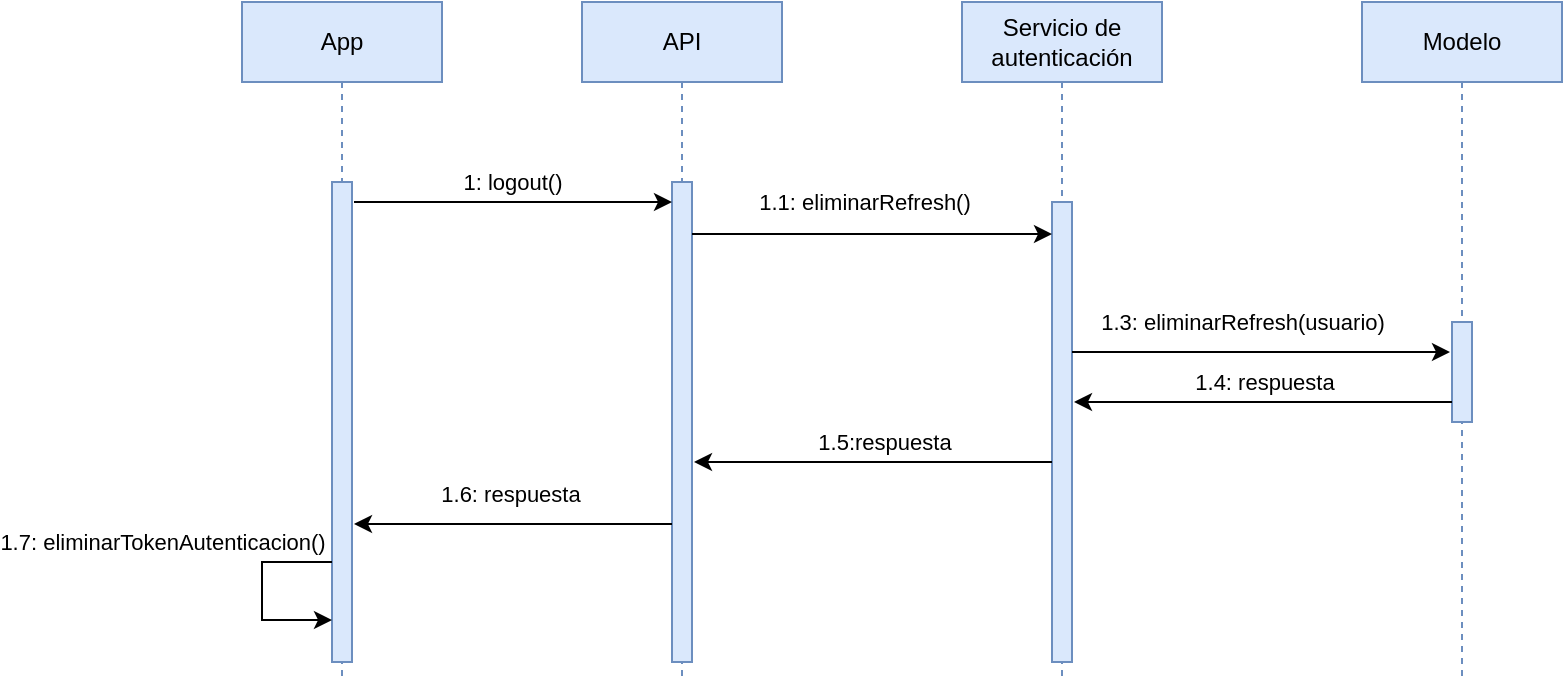 <mxfile>
    <diagram id="TQFV_ZYHpwarfMyc25AP" name="Page-1">
        <mxGraphModel dx="2472" dy="904" grid="1" gridSize="10" guides="1" tooltips="1" connect="1" arrows="1" fold="1" page="1" pageScale="1" pageWidth="827" pageHeight="1169" math="0" shadow="0">
            <root>
                <mxCell id="0"/>
                <mxCell id="1" parent="0"/>
                <mxCell id="YmfHAs4OdKaFVAlsUWCm-2" value="API" style="shape=umlLifeline;perimeter=lifelinePerimeter;whiteSpace=wrap;html=1;container=1;collapsible=0;recursiveResize=0;outlineConnect=0;fillColor=#dae8fc;strokeColor=#6c8ebf;" parent="1" vertex="1">
                    <mxGeometry x="250" y="160" width="100" height="340" as="geometry"/>
                </mxCell>
                <mxCell id="YmfHAs4OdKaFVAlsUWCm-6" value="" style="html=1;points=[];perimeter=orthogonalPerimeter;fillColor=#dae8fc;strokeColor=#6c8ebf;" parent="YmfHAs4OdKaFVAlsUWCm-2" vertex="1">
                    <mxGeometry x="45" y="90" width="10" height="240" as="geometry"/>
                </mxCell>
                <mxCell id="YmfHAs4OdKaFVAlsUWCm-3" value="&lt;div&gt;Servicio de autenticación&lt;/div&gt;" style="shape=umlLifeline;perimeter=lifelinePerimeter;whiteSpace=wrap;html=1;container=1;collapsible=0;recursiveResize=0;outlineConnect=0;fillColor=#dae8fc;strokeColor=#6c8ebf;" parent="1" vertex="1">
                    <mxGeometry x="440" y="160" width="100" height="340" as="geometry"/>
                </mxCell>
                <mxCell id="YmfHAs4OdKaFVAlsUWCm-8" value="" style="html=1;points=[];perimeter=orthogonalPerimeter;fillColor=#dae8fc;strokeColor=#6c8ebf;" parent="YmfHAs4OdKaFVAlsUWCm-3" vertex="1">
                    <mxGeometry x="45" y="100" width="10" height="230" as="geometry"/>
                </mxCell>
                <mxCell id="YmfHAs4OdKaFVAlsUWCm-4" value="Modelo" style="shape=umlLifeline;perimeter=lifelinePerimeter;whiteSpace=wrap;html=1;container=1;collapsible=0;recursiveResize=0;outlineConnect=0;fillColor=#dae8fc;strokeColor=#6c8ebf;" parent="1" vertex="1">
                    <mxGeometry x="640" y="160" width="100" height="340" as="geometry"/>
                </mxCell>
                <mxCell id="YmfHAs4OdKaFVAlsUWCm-11" value="" style="html=1;points=[];perimeter=orthogonalPerimeter;fillColor=#dae8fc;strokeColor=#6c8ebf;" parent="YmfHAs4OdKaFVAlsUWCm-4" vertex="1">
                    <mxGeometry x="45" y="160" width="10" height="50" as="geometry"/>
                </mxCell>
                <mxCell id="YmfHAs4OdKaFVAlsUWCm-7" style="edgeStyle=orthogonalEdgeStyle;rounded=0;orthogonalLoop=1;jettySize=auto;html=1;" parent="1" edge="1">
                    <mxGeometry relative="1" as="geometry">
                        <mxPoint x="136" y="260" as="sourcePoint"/>
                        <mxPoint x="295" y="260" as="targetPoint"/>
                        <Array as="points">
                            <mxPoint x="136" y="260"/>
                        </Array>
                    </mxGeometry>
                </mxCell>
                <mxCell id="YmfHAs4OdKaFVAlsUWCm-21" value="1: logout()" style="edgeLabel;html=1;align=center;verticalAlign=middle;resizable=0;points=[];" parent="YmfHAs4OdKaFVAlsUWCm-7" vertex="1" connectable="0">
                    <mxGeometry x="0.237" y="-2" relative="1" as="geometry">
                        <mxPoint x="-20" y="-12" as="offset"/>
                    </mxGeometry>
                </mxCell>
                <mxCell id="YmfHAs4OdKaFVAlsUWCm-9" style="edgeStyle=orthogonalEdgeStyle;rounded=0;orthogonalLoop=1;jettySize=auto;html=1;" parent="1" source="YmfHAs4OdKaFVAlsUWCm-6" edge="1">
                    <mxGeometry relative="1" as="geometry">
                        <mxPoint x="485" y="276" as="targetPoint"/>
                        <Array as="points">
                            <mxPoint x="380" y="276"/>
                            <mxPoint x="380" y="276"/>
                        </Array>
                    </mxGeometry>
                </mxCell>
                <mxCell id="YmfHAs4OdKaFVAlsUWCm-22" value="1.1: eliminarRefresh()" style="edgeLabel;html=1;align=center;verticalAlign=middle;resizable=0;points=[];" parent="YmfHAs4OdKaFVAlsUWCm-9" vertex="1" connectable="0">
                    <mxGeometry x="-0.316" y="-3" relative="1" as="geometry">
                        <mxPoint x="24" y="-19" as="offset"/>
                    </mxGeometry>
                </mxCell>
                <mxCell id="YmfHAs4OdKaFVAlsUWCm-14" style="edgeStyle=orthogonalEdgeStyle;rounded=0;orthogonalLoop=1;jettySize=auto;html=1;" parent="1" source="YmfHAs4OdKaFVAlsUWCm-8" edge="1">
                    <mxGeometry relative="1" as="geometry">
                        <mxPoint x="684" y="335" as="targetPoint"/>
                        <Array as="points">
                            <mxPoint x="684" y="335"/>
                        </Array>
                    </mxGeometry>
                </mxCell>
                <mxCell id="YmfHAs4OdKaFVAlsUWCm-24" value="1.3: eliminarRefresh(usuario)" style="edgeLabel;html=1;align=center;verticalAlign=middle;resizable=0;points=[];" parent="YmfHAs4OdKaFVAlsUWCm-14" vertex="1" connectable="0">
                    <mxGeometry x="-0.783" y="-2" relative="1" as="geometry">
                        <mxPoint x="64" y="-17" as="offset"/>
                    </mxGeometry>
                </mxCell>
                <mxCell id="YmfHAs4OdKaFVAlsUWCm-15" style="edgeStyle=orthogonalEdgeStyle;rounded=0;orthogonalLoop=1;jettySize=auto;html=1;" parent="1" source="YmfHAs4OdKaFVAlsUWCm-11" edge="1">
                    <mxGeometry relative="1" as="geometry">
                        <mxPoint x="496" y="360" as="targetPoint"/>
                        <Array as="points">
                            <mxPoint x="496" y="360"/>
                        </Array>
                    </mxGeometry>
                </mxCell>
                <mxCell id="YmfHAs4OdKaFVAlsUWCm-25" value="1.4: respuesta" style="edgeLabel;html=1;align=center;verticalAlign=middle;resizable=0;points=[];" parent="YmfHAs4OdKaFVAlsUWCm-15" vertex="1" connectable="0">
                    <mxGeometry x="0.224" y="-2" relative="1" as="geometry">
                        <mxPoint x="21" y="-8" as="offset"/>
                    </mxGeometry>
                </mxCell>
                <mxCell id="YmfHAs4OdKaFVAlsUWCm-19" style="edgeStyle=orthogonalEdgeStyle;rounded=0;orthogonalLoop=1;jettySize=auto;html=1;" parent="1" edge="1">
                    <mxGeometry relative="1" as="geometry">
                        <mxPoint x="485" y="390" as="sourcePoint"/>
                        <mxPoint x="306" y="390" as="targetPoint"/>
                        <Array as="points">
                            <mxPoint x="306" y="390"/>
                        </Array>
                    </mxGeometry>
                </mxCell>
                <mxCell id="YmfHAs4OdKaFVAlsUWCm-27" value="1.5:respuesta" style="edgeLabel;html=1;align=center;verticalAlign=middle;resizable=0;points=[];" parent="YmfHAs4OdKaFVAlsUWCm-19" vertex="1" connectable="0">
                    <mxGeometry x="-0.378" y="3" relative="1" as="geometry">
                        <mxPoint x="-29" y="-13" as="offset"/>
                    </mxGeometry>
                </mxCell>
                <mxCell id="YmfHAs4OdKaFVAlsUWCm-20" style="edgeStyle=orthogonalEdgeStyle;rounded=0;orthogonalLoop=1;jettySize=auto;html=1;" parent="1" source="YmfHAs4OdKaFVAlsUWCm-6" edge="1">
                    <mxGeometry relative="1" as="geometry">
                        <mxPoint x="136" y="421" as="targetPoint"/>
                        <Array as="points">
                            <mxPoint x="136" y="421"/>
                        </Array>
                    </mxGeometry>
                </mxCell>
                <mxCell id="YmfHAs4OdKaFVAlsUWCm-28" value="1.6: respuesta" style="edgeLabel;html=1;align=center;verticalAlign=middle;resizable=0;points=[];" parent="YmfHAs4OdKaFVAlsUWCm-20" vertex="1" connectable="0">
                    <mxGeometry x="-0.142" relative="1" as="geometry">
                        <mxPoint x="-13" y="-15" as="offset"/>
                    </mxGeometry>
                </mxCell>
                <mxCell id="YmfHAs4OdKaFVAlsUWCm-37" value="App" style="shape=umlLifeline;perimeter=lifelinePerimeter;whiteSpace=wrap;html=1;container=1;collapsible=0;recursiveResize=0;outlineConnect=0;fillColor=#dae8fc;strokeColor=#6c8ebf;" parent="1" vertex="1">
                    <mxGeometry x="80" y="160" width="100" height="340" as="geometry"/>
                </mxCell>
                <mxCell id="YmfHAs4OdKaFVAlsUWCm-38" value="" style="html=1;points=[];perimeter=orthogonalPerimeter;fillColor=#dae8fc;strokeColor=#6c8ebf;" parent="YmfHAs4OdKaFVAlsUWCm-37" vertex="1">
                    <mxGeometry x="45" y="90" width="10" height="240" as="geometry"/>
                </mxCell>
                <mxCell id="YmfHAs4OdKaFVAlsUWCm-40" style="edgeStyle=orthogonalEdgeStyle;rounded=0;orthogonalLoop=1;jettySize=auto;html=1;strokeWidth=1;" parent="YmfHAs4OdKaFVAlsUWCm-37" source="YmfHAs4OdKaFVAlsUWCm-38" edge="1">
                    <mxGeometry relative="1" as="geometry">
                        <mxPoint x="45" y="309" as="targetPoint"/>
                        <Array as="points">
                            <mxPoint x="10" y="280"/>
                            <mxPoint x="10" y="309"/>
                        </Array>
                    </mxGeometry>
                </mxCell>
                <mxCell id="YmfHAs4OdKaFVAlsUWCm-41" value="1.7: eliminarTokenAutenticacion()" style="edgeLabel;html=1;align=center;verticalAlign=middle;resizable=0;points=[];" parent="YmfHAs4OdKaFVAlsUWCm-40" vertex="1" connectable="0">
                    <mxGeometry x="-0.293" y="-1" relative="1" as="geometry">
                        <mxPoint x="-49" y="-10" as="offset"/>
                    </mxGeometry>
                </mxCell>
            </root>
        </mxGraphModel>
    </diagram>
</mxfile>